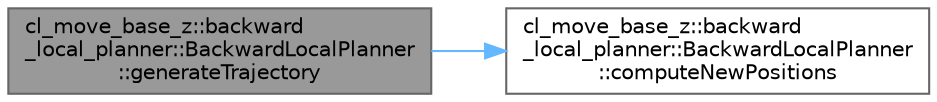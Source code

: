 digraph "cl_move_base_z::backward_local_planner::BackwardLocalPlanner::generateTrajectory"
{
 // LATEX_PDF_SIZE
  bgcolor="transparent";
  edge [fontname=Helvetica,fontsize=10,labelfontname=Helvetica,labelfontsize=10];
  node [fontname=Helvetica,fontsize=10,shape=box,height=0.2,width=0.4];
  rankdir="LR";
  Node1 [label="cl_move_base_z::backward\l_local_planner::BackwardLocalPlanner\l::generateTrajectory",height=0.2,width=0.4,color="gray40", fillcolor="grey60", style="filled", fontcolor="black",tooltip=" "];
  Node1 -> Node2 [color="steelblue1",style="solid"];
  Node2 [label="cl_move_base_z::backward\l_local_planner::BackwardLocalPlanner\l::computeNewPositions",height=0.2,width=0.4,color="grey40", fillcolor="white", style="filled",URL="$classcl__move__base__z_1_1backward__local__planner_1_1BackwardLocalPlanner.html#a0fe2ebd23fd79e8b574127e819ef0e14",tooltip=" "];
}
